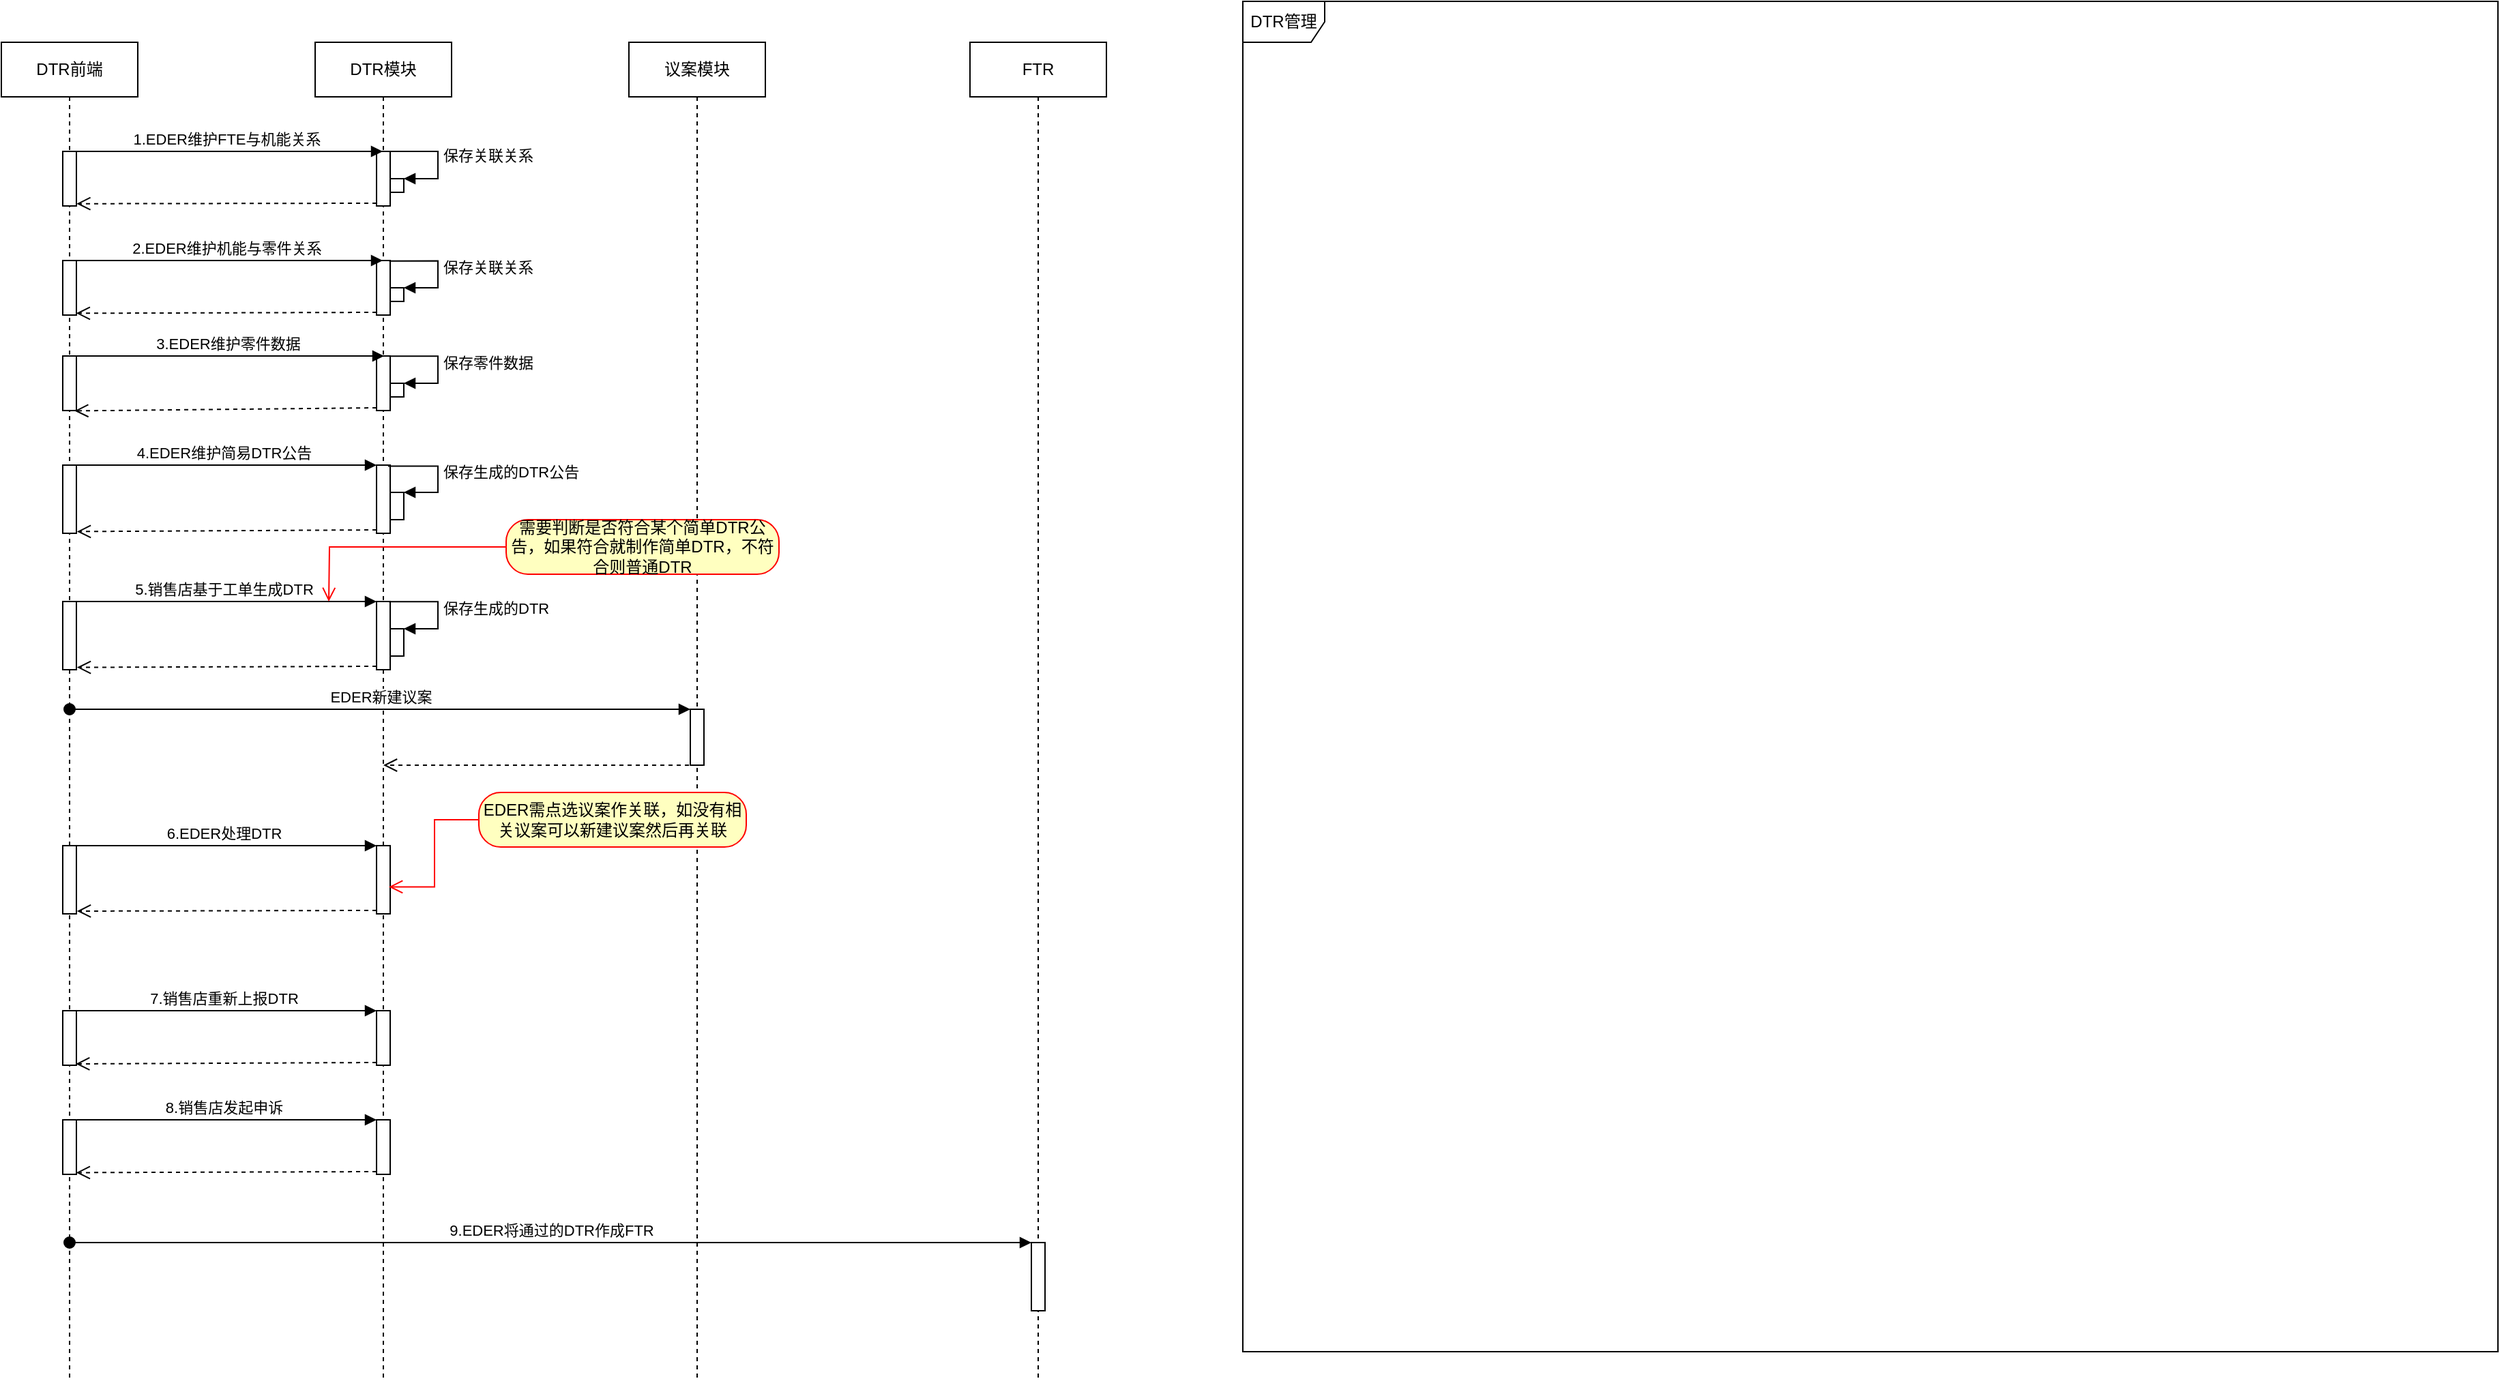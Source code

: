 <mxfile version="16.0.3" type="github">
  <diagram id="UXoUPtAeHOVSdncbpQZQ" name="Page-1">
    <mxGraphModel dx="568" dy="257" grid="1" gridSize="10" guides="1" tooltips="1" connect="1" arrows="1" fold="1" page="1" pageScale="1" pageWidth="827" pageHeight="1169" math="0" shadow="0">
      <root>
        <mxCell id="0" />
        <mxCell id="1" parent="0" />
        <mxCell id="PIPFyShP-Cy4KktQ9gSj-3" value="议案模块" style="shape=umlLifeline;perimeter=lifelinePerimeter;whiteSpace=wrap;html=1;container=1;collapsible=0;recursiveResize=0;outlineConnect=0;" parent="1" vertex="1">
          <mxGeometry x="510" y="580" width="100" height="980" as="geometry" />
        </mxCell>
        <mxCell id="0pjadvOdGxTtpfprGWlY-28" value="" style="html=1;points=[];perimeter=orthogonalPerimeter;" vertex="1" parent="PIPFyShP-Cy4KktQ9gSj-3">
          <mxGeometry x="45" y="489" width="10" height="41" as="geometry" />
        </mxCell>
        <mxCell id="PIPFyShP-Cy4KktQ9gSj-4" value="DTR模块" style="shape=umlLifeline;perimeter=lifelinePerimeter;whiteSpace=wrap;html=1;container=1;collapsible=0;recursiveResize=0;outlineConnect=0;" parent="1" vertex="1">
          <mxGeometry x="280" y="580" width="100" height="980" as="geometry" />
        </mxCell>
        <mxCell id="0pjadvOdGxTtpfprGWlY-1" value="" style="html=1;points=[];perimeter=orthogonalPerimeter;" vertex="1" parent="PIPFyShP-Cy4KktQ9gSj-4">
          <mxGeometry x="45" y="80" width="10" height="40" as="geometry" />
        </mxCell>
        <mxCell id="0pjadvOdGxTtpfprGWlY-5" value="" style="html=1;points=[];perimeter=orthogonalPerimeter;" vertex="1" parent="PIPFyShP-Cy4KktQ9gSj-4">
          <mxGeometry x="45" y="160" width="10" height="40" as="geometry" />
        </mxCell>
        <mxCell id="0pjadvOdGxTtpfprGWlY-6" value="2.EDER维护机能与零件关系" style="html=1;verticalAlign=bottom;endArrow=block;rounded=0;" edge="1" parent="PIPFyShP-Cy4KktQ9gSj-4">
          <mxGeometry relative="1" as="geometry">
            <mxPoint x="-180" y="160" as="sourcePoint" />
            <mxPoint x="49.5" y="160" as="targetPoint" />
          </mxGeometry>
        </mxCell>
        <mxCell id="0pjadvOdGxTtpfprGWlY-8" value="" style="html=1;points=[];perimeter=orthogonalPerimeter;" vertex="1" parent="PIPFyShP-Cy4KktQ9gSj-4">
          <mxGeometry x="45" y="230" width="10" height="40" as="geometry" />
        </mxCell>
        <mxCell id="0pjadvOdGxTtpfprGWlY-9" value="3.EDER维护零件数据" style="html=1;verticalAlign=bottom;endArrow=block;rounded=0;" edge="1" parent="PIPFyShP-Cy4KktQ9gSj-4">
          <mxGeometry relative="1" as="geometry">
            <mxPoint x="-179" y="230" as="sourcePoint" />
            <mxPoint x="50.5" y="230" as="targetPoint" />
          </mxGeometry>
        </mxCell>
        <mxCell id="0pjadvOdGxTtpfprGWlY-13" value="" style="html=1;points=[];perimeter=orthogonalPerimeter;" vertex="1" parent="PIPFyShP-Cy4KktQ9gSj-4">
          <mxGeometry x="45" y="310" width="10" height="50" as="geometry" />
        </mxCell>
        <mxCell id="0pjadvOdGxTtpfprGWlY-16" value="" style="html=1;points=[];perimeter=orthogonalPerimeter;" vertex="1" parent="PIPFyShP-Cy4KktQ9gSj-4">
          <mxGeometry x="45" y="410" width="10" height="50" as="geometry" />
        </mxCell>
        <mxCell id="0pjadvOdGxTtpfprGWlY-23" value="" style="html=1;points=[];perimeter=orthogonalPerimeter;" vertex="1" parent="PIPFyShP-Cy4KktQ9gSj-4">
          <mxGeometry x="45" y="589" width="10" height="50" as="geometry" />
        </mxCell>
        <mxCell id="0pjadvOdGxTtpfprGWlY-32" value="" style="html=1;points=[];perimeter=orthogonalPerimeter;" vertex="1" parent="PIPFyShP-Cy4KktQ9gSj-4">
          <mxGeometry x="45" y="710" width="10" height="40" as="geometry" />
        </mxCell>
        <mxCell id="0pjadvOdGxTtpfprGWlY-35" value="" style="html=1;points=[];perimeter=orthogonalPerimeter;" vertex="1" parent="PIPFyShP-Cy4KktQ9gSj-4">
          <mxGeometry x="45" y="790" width="10" height="40" as="geometry" />
        </mxCell>
        <mxCell id="0pjadvOdGxTtpfprGWlY-36" value="8.销售店发起申诉" style="html=1;verticalAlign=bottom;endArrow=block;entryX=0;entryY=0;rounded=0;" edge="1" parent="PIPFyShP-Cy4KktQ9gSj-4" target="0pjadvOdGxTtpfprGWlY-35">
          <mxGeometry relative="1" as="geometry">
            <mxPoint x="-180" y="790" as="sourcePoint" />
          </mxGeometry>
        </mxCell>
        <mxCell id="0pjadvOdGxTtpfprGWlY-43" value="" style="html=1;points=[];perimeter=orthogonalPerimeter;" vertex="1" parent="PIPFyShP-Cy4KktQ9gSj-4">
          <mxGeometry x="55" y="100" width="10" height="10" as="geometry" />
        </mxCell>
        <mxCell id="0pjadvOdGxTtpfprGWlY-44" value="保存关联关系" style="edgeStyle=orthogonalEdgeStyle;html=1;align=left;spacingLeft=2;endArrow=block;rounded=0;entryX=1;entryY=0;" edge="1" target="0pjadvOdGxTtpfprGWlY-43" parent="PIPFyShP-Cy4KktQ9gSj-4">
          <mxGeometry relative="1" as="geometry">
            <mxPoint x="50" y="80" as="sourcePoint" />
            <Array as="points">
              <mxPoint x="90" y="80" />
            </Array>
          </mxGeometry>
        </mxCell>
        <mxCell id="0pjadvOdGxTtpfprGWlY-46" value="" style="html=1;points=[];perimeter=orthogonalPerimeter;" vertex="1" parent="PIPFyShP-Cy4KktQ9gSj-4">
          <mxGeometry x="55" y="180" width="10" height="10" as="geometry" />
        </mxCell>
        <mxCell id="0pjadvOdGxTtpfprGWlY-47" value="保存关联关系" style="edgeStyle=orthogonalEdgeStyle;html=1;align=left;spacingLeft=2;endArrow=block;rounded=0;entryX=1;entryY=0;exitX=0.93;exitY=0.008;exitDx=0;exitDy=0;exitPerimeter=0;" edge="1" target="0pjadvOdGxTtpfprGWlY-46" parent="PIPFyShP-Cy4KktQ9gSj-4" source="0pjadvOdGxTtpfprGWlY-5">
          <mxGeometry relative="1" as="geometry">
            <mxPoint x="60" y="160" as="sourcePoint" />
            <Array as="points">
              <mxPoint x="90" y="160" />
              <mxPoint x="90" y="180" />
            </Array>
          </mxGeometry>
        </mxCell>
        <mxCell id="0pjadvOdGxTtpfprGWlY-48" value="" style="html=1;points=[];perimeter=orthogonalPerimeter;" vertex="1" parent="PIPFyShP-Cy4KktQ9gSj-4">
          <mxGeometry x="55" y="250" width="10" height="10" as="geometry" />
        </mxCell>
        <mxCell id="0pjadvOdGxTtpfprGWlY-49" value="保存零件数据" style="edgeStyle=orthogonalEdgeStyle;html=1;align=left;spacingLeft=2;endArrow=block;rounded=0;entryX=1;entryY=0;exitX=0.96;exitY=0.002;exitDx=0;exitDy=0;exitPerimeter=0;" edge="1" target="0pjadvOdGxTtpfprGWlY-48" parent="PIPFyShP-Cy4KktQ9gSj-4" source="0pjadvOdGxTtpfprGWlY-8">
          <mxGeometry relative="1" as="geometry">
            <mxPoint x="60" y="230" as="sourcePoint" />
            <Array as="points">
              <mxPoint x="90" y="230" />
              <mxPoint x="90" y="250" />
            </Array>
          </mxGeometry>
        </mxCell>
        <mxCell id="0pjadvOdGxTtpfprGWlY-50" value="" style="html=1;points=[];perimeter=orthogonalPerimeter;" vertex="1" parent="PIPFyShP-Cy4KktQ9gSj-4">
          <mxGeometry x="55" y="330" width="10" height="20" as="geometry" />
        </mxCell>
        <mxCell id="0pjadvOdGxTtpfprGWlY-51" value="保存生成的DTR公告" style="edgeStyle=orthogonalEdgeStyle;html=1;align=left;spacingLeft=2;endArrow=block;rounded=0;entryX=1;entryY=0;exitX=0.84;exitY=0.014;exitDx=0;exitDy=0;exitPerimeter=0;" edge="1" target="0pjadvOdGxTtpfprGWlY-50" parent="PIPFyShP-Cy4KktQ9gSj-4" source="0pjadvOdGxTtpfprGWlY-13">
          <mxGeometry relative="1" as="geometry">
            <mxPoint x="60" y="310" as="sourcePoint" />
            <Array as="points">
              <mxPoint x="90" y="311" />
              <mxPoint x="90" y="330" />
            </Array>
          </mxGeometry>
        </mxCell>
        <mxCell id="0pjadvOdGxTtpfprGWlY-61" value="" style="html=1;points=[];perimeter=orthogonalPerimeter;" vertex="1" parent="PIPFyShP-Cy4KktQ9gSj-4">
          <mxGeometry x="55" y="430" width="10" height="20" as="geometry" />
        </mxCell>
        <mxCell id="0pjadvOdGxTtpfprGWlY-62" value="保存生成的DTR" style="edgeStyle=orthogonalEdgeStyle;html=1;align=left;spacingLeft=2;endArrow=block;rounded=0;entryX=1;entryY=0;exitX=0.904;exitY=0.002;exitDx=0;exitDy=0;exitPerimeter=0;" edge="1" target="0pjadvOdGxTtpfprGWlY-61" parent="PIPFyShP-Cy4KktQ9gSj-4" source="0pjadvOdGxTtpfprGWlY-16">
          <mxGeometry relative="1" as="geometry">
            <mxPoint x="60" y="410" as="sourcePoint" />
            <Array as="points">
              <mxPoint x="90" y="410" />
              <mxPoint x="90" y="430" />
            </Array>
          </mxGeometry>
        </mxCell>
        <mxCell id="PIPFyShP-Cy4KktQ9gSj-5" value="DTR前端" style="shape=umlLifeline;perimeter=lifelinePerimeter;whiteSpace=wrap;html=1;container=1;collapsible=0;recursiveResize=0;outlineConnect=0;" parent="1" vertex="1">
          <mxGeometry x="50" y="580" width="100" height="980" as="geometry" />
        </mxCell>
        <mxCell id="0pjadvOdGxTtpfprGWlY-52" value="" style="html=1;points=[];perimeter=orthogonalPerimeter;" vertex="1" parent="PIPFyShP-Cy4KktQ9gSj-5">
          <mxGeometry x="45" y="80" width="10" height="40" as="geometry" />
        </mxCell>
        <mxCell id="0pjadvOdGxTtpfprGWlY-54" value="" style="html=1;points=[];perimeter=orthogonalPerimeter;" vertex="1" parent="PIPFyShP-Cy4KktQ9gSj-5">
          <mxGeometry x="45" y="160" width="10" height="40" as="geometry" />
        </mxCell>
        <mxCell id="0pjadvOdGxTtpfprGWlY-55" value="" style="html=1;points=[];perimeter=orthogonalPerimeter;" vertex="1" parent="PIPFyShP-Cy4KktQ9gSj-5">
          <mxGeometry x="45" y="230" width="10" height="40" as="geometry" />
        </mxCell>
        <mxCell id="0pjadvOdGxTtpfprGWlY-56" value="" style="html=1;points=[];perimeter=orthogonalPerimeter;" vertex="1" parent="PIPFyShP-Cy4KktQ9gSj-5">
          <mxGeometry x="45" y="310" width="10" height="50" as="geometry" />
        </mxCell>
        <mxCell id="0pjadvOdGxTtpfprGWlY-57" value="" style="html=1;points=[];perimeter=orthogonalPerimeter;" vertex="1" parent="PIPFyShP-Cy4KktQ9gSj-5">
          <mxGeometry x="45" y="410" width="10" height="50" as="geometry" />
        </mxCell>
        <mxCell id="0pjadvOdGxTtpfprGWlY-58" value="" style="html=1;points=[];perimeter=orthogonalPerimeter;" vertex="1" parent="PIPFyShP-Cy4KktQ9gSj-5">
          <mxGeometry x="45" y="589" width="10" height="50" as="geometry" />
        </mxCell>
        <mxCell id="0pjadvOdGxTtpfprGWlY-59" value="" style="html=1;points=[];perimeter=orthogonalPerimeter;" vertex="1" parent="PIPFyShP-Cy4KktQ9gSj-5">
          <mxGeometry x="45" y="710" width="10" height="40" as="geometry" />
        </mxCell>
        <mxCell id="0pjadvOdGxTtpfprGWlY-60" value="" style="html=1;points=[];perimeter=orthogonalPerimeter;" vertex="1" parent="PIPFyShP-Cy4KktQ9gSj-5">
          <mxGeometry x="45" y="790" width="10" height="40" as="geometry" />
        </mxCell>
        <mxCell id="PIPFyShP-Cy4KktQ9gSj-6" value="FTR" style="shape=umlLifeline;perimeter=lifelinePerimeter;whiteSpace=wrap;html=1;container=1;collapsible=0;recursiveResize=0;outlineConnect=0;" parent="1" vertex="1">
          <mxGeometry x="760" y="580" width="100" height="980" as="geometry" />
        </mxCell>
        <mxCell id="0pjadvOdGxTtpfprGWlY-39" value="" style="html=1;points=[];perimeter=orthogonalPerimeter;" vertex="1" parent="PIPFyShP-Cy4KktQ9gSj-6">
          <mxGeometry x="45" y="880" width="10" height="50" as="geometry" />
        </mxCell>
        <mxCell id="0pjadvOdGxTtpfprGWlY-2" value="1.EDER维护FTE与机能关系" style="html=1;verticalAlign=bottom;endArrow=block;rounded=0;" edge="1" target="PIPFyShP-Cy4KktQ9gSj-4" parent="1">
          <mxGeometry relative="1" as="geometry">
            <mxPoint x="100" y="660" as="sourcePoint" />
          </mxGeometry>
        </mxCell>
        <mxCell id="0pjadvOdGxTtpfprGWlY-3" value="" style="html=1;verticalAlign=bottom;endArrow=open;dashed=1;endSize=8;exitX=0;exitY=0.95;rounded=0;entryX=1.017;entryY=0.959;entryDx=0;entryDy=0;entryPerimeter=0;" edge="1" source="0pjadvOdGxTtpfprGWlY-1" parent="1" target="0pjadvOdGxTtpfprGWlY-52">
          <mxGeometry relative="1" as="geometry">
            <mxPoint x="110" y="698" as="targetPoint" />
          </mxGeometry>
        </mxCell>
        <mxCell id="0pjadvOdGxTtpfprGWlY-14" value="4.EDER维护简易DTR公告" style="html=1;verticalAlign=bottom;endArrow=block;entryX=0;entryY=0;rounded=0;" edge="1" target="0pjadvOdGxTtpfprGWlY-13" parent="1" source="PIPFyShP-Cy4KktQ9gSj-5">
          <mxGeometry relative="1" as="geometry">
            <mxPoint x="100" y="930" as="sourcePoint" />
          </mxGeometry>
        </mxCell>
        <mxCell id="0pjadvOdGxTtpfprGWlY-15" value="" style="html=1;verticalAlign=bottom;endArrow=open;dashed=1;endSize=8;exitX=0;exitY=0.95;rounded=0;entryX=1.047;entryY=0.974;entryDx=0;entryDy=0;entryPerimeter=0;" edge="1" source="0pjadvOdGxTtpfprGWlY-13" parent="1" target="0pjadvOdGxTtpfprGWlY-56">
          <mxGeometry relative="1" as="geometry">
            <mxPoint x="120" y="938" as="targetPoint" />
          </mxGeometry>
        </mxCell>
        <mxCell id="0pjadvOdGxTtpfprGWlY-17" value="5.销售店基于工单生成DTR" style="html=1;verticalAlign=bottom;endArrow=block;entryX=0;entryY=0;rounded=0;" edge="1" target="0pjadvOdGxTtpfprGWlY-16" parent="1">
          <mxGeometry relative="1" as="geometry">
            <mxPoint x="100" y="990" as="sourcePoint" />
          </mxGeometry>
        </mxCell>
        <mxCell id="0pjadvOdGxTtpfprGWlY-18" value="" style="html=1;verticalAlign=bottom;endArrow=open;dashed=1;endSize=8;exitX=0;exitY=0.95;rounded=0;entryX=1.047;entryY=0.966;entryDx=0;entryDy=0;entryPerimeter=0;" edge="1" source="0pjadvOdGxTtpfprGWlY-16" parent="1" target="0pjadvOdGxTtpfprGWlY-57">
          <mxGeometry relative="1" as="geometry">
            <mxPoint x="120" y="1038" as="targetPoint" />
          </mxGeometry>
        </mxCell>
        <mxCell id="0pjadvOdGxTtpfprGWlY-21" value="需要判断是否符合某个简单DTR公告，如果符合就制作简单DTR，不符合则普通DTR" style="rounded=1;whiteSpace=wrap;html=1;arcSize=40;fontColor=#000000;fillColor=#ffffc0;strokeColor=#ff0000;" vertex="1" parent="1">
          <mxGeometry x="420" y="930" width="200" height="40" as="geometry" />
        </mxCell>
        <mxCell id="0pjadvOdGxTtpfprGWlY-22" value="" style="edgeStyle=orthogonalEdgeStyle;html=1;verticalAlign=bottom;endArrow=open;endSize=8;strokeColor=#ff0000;rounded=0;" edge="1" source="0pjadvOdGxTtpfprGWlY-21" parent="1">
          <mxGeometry relative="1" as="geometry">
            <mxPoint x="290" y="990" as="targetPoint" />
          </mxGeometry>
        </mxCell>
        <mxCell id="0pjadvOdGxTtpfprGWlY-24" value="6.EDER处理DTR" style="html=1;verticalAlign=bottom;endArrow=block;entryX=0;entryY=0;rounded=0;" edge="1" target="0pjadvOdGxTtpfprGWlY-23" parent="1">
          <mxGeometry relative="1" as="geometry">
            <mxPoint x="99.5" y="1169" as="sourcePoint" />
          </mxGeometry>
        </mxCell>
        <mxCell id="0pjadvOdGxTtpfprGWlY-25" value="" style="html=1;verticalAlign=bottom;endArrow=open;dashed=1;endSize=8;exitX=0;exitY=0.95;rounded=0;entryX=1.047;entryY=0.96;entryDx=0;entryDy=0;entryPerimeter=0;" edge="1" source="0pjadvOdGxTtpfprGWlY-23" parent="1" target="0pjadvOdGxTtpfprGWlY-58">
          <mxGeometry relative="1" as="geometry">
            <mxPoint x="99.5" y="1216.5" as="targetPoint" />
          </mxGeometry>
        </mxCell>
        <mxCell id="0pjadvOdGxTtpfprGWlY-29" value="EDER新建议案" style="html=1;verticalAlign=bottom;startArrow=oval;endArrow=block;startSize=8;rounded=0;" edge="1" target="0pjadvOdGxTtpfprGWlY-28" parent="1">
          <mxGeometry relative="1" as="geometry">
            <mxPoint x="100" y="1069" as="sourcePoint" />
            <Array as="points">
              <mxPoint x="510" y="1069" />
            </Array>
          </mxGeometry>
        </mxCell>
        <mxCell id="0pjadvOdGxTtpfprGWlY-30" value="EDER需点选议案作关联，如没有相关议案可以新建议案然后再关联" style="rounded=1;whiteSpace=wrap;html=1;arcSize=40;fontColor=#000000;fillColor=#ffffc0;strokeColor=#ff0000;" vertex="1" parent="1">
          <mxGeometry x="400" y="1130" width="196" height="40" as="geometry" />
        </mxCell>
        <mxCell id="0pjadvOdGxTtpfprGWlY-31" value="" style="edgeStyle=orthogonalEdgeStyle;html=1;verticalAlign=bottom;endArrow=open;endSize=8;strokeColor=#ff0000;rounded=0;entryX=0.904;entryY=0.604;entryDx=0;entryDy=0;entryPerimeter=0;" edge="1" source="0pjadvOdGxTtpfprGWlY-30" parent="1" target="0pjadvOdGxTtpfprGWlY-23">
          <mxGeometry relative="1" as="geometry">
            <mxPoint x="400" y="1195" as="targetPoint" />
          </mxGeometry>
        </mxCell>
        <mxCell id="0pjadvOdGxTtpfprGWlY-33" value="7.销售店重新上报DTR" style="html=1;verticalAlign=bottom;endArrow=block;entryX=0;entryY=0;rounded=0;" edge="1" target="0pjadvOdGxTtpfprGWlY-32" parent="1">
          <mxGeometry relative="1" as="geometry">
            <mxPoint x="100" y="1290" as="sourcePoint" />
          </mxGeometry>
        </mxCell>
        <mxCell id="0pjadvOdGxTtpfprGWlY-34" value="" style="html=1;verticalAlign=bottom;endArrow=open;dashed=1;endSize=8;exitX=0;exitY=0.95;rounded=0;entryX=0.957;entryY=0.975;entryDx=0;entryDy=0;entryPerimeter=0;" edge="1" source="0pjadvOdGxTtpfprGWlY-32" parent="1" target="0pjadvOdGxTtpfprGWlY-59">
          <mxGeometry relative="1" as="geometry">
            <mxPoint x="100" y="1366" as="targetPoint" />
          </mxGeometry>
        </mxCell>
        <mxCell id="0pjadvOdGxTtpfprGWlY-38" value="" style="html=1;verticalAlign=bottom;endArrow=open;dashed=1;endSize=8;rounded=0;exitX=0.5;exitY=1;exitDx=0;exitDy=0;exitPerimeter=0;" edge="1" parent="1" source="0pjadvOdGxTtpfprGWlY-28">
          <mxGeometry relative="1" as="geometry">
            <mxPoint x="560" y="1120" as="sourcePoint" />
            <mxPoint x="330" y="1110" as="targetPoint" />
          </mxGeometry>
        </mxCell>
        <mxCell id="0pjadvOdGxTtpfprGWlY-40" value="9.EDER将通过的DTR作成FTR" style="html=1;verticalAlign=bottom;startArrow=oval;endArrow=block;startSize=8;rounded=0;" edge="1" target="0pjadvOdGxTtpfprGWlY-39" parent="1">
          <mxGeometry relative="1" as="geometry">
            <mxPoint x="100" y="1460" as="sourcePoint" />
          </mxGeometry>
        </mxCell>
        <mxCell id="0pjadvOdGxTtpfprGWlY-41" value="DTR管理" style="shape=umlFrame;whiteSpace=wrap;html=1;" vertex="1" parent="1">
          <mxGeometry x="960" y="550" width="920" height="990" as="geometry" />
        </mxCell>
        <mxCell id="0pjadvOdGxTtpfprGWlY-7" value="" style="html=1;verticalAlign=bottom;endArrow=open;dashed=1;endSize=8;exitX=0;exitY=0.95;rounded=0;entryX=0.987;entryY=0.967;entryDx=0;entryDy=0;entryPerimeter=0;" edge="1" parent="1" source="0pjadvOdGxTtpfprGWlY-5" target="0pjadvOdGxTtpfprGWlY-54">
          <mxGeometry relative="1" as="geometry">
            <mxPoint x="99.5" y="778" as="targetPoint" />
          </mxGeometry>
        </mxCell>
        <mxCell id="0pjadvOdGxTtpfprGWlY-10" value="" style="html=1;verticalAlign=bottom;endArrow=open;dashed=1;endSize=8;exitX=0;exitY=0.95;rounded=0;entryX=0.866;entryY=1.006;entryDx=0;entryDy=0;entryPerimeter=0;" edge="1" parent="1" source="0pjadvOdGxTtpfprGWlY-8" target="0pjadvOdGxTtpfprGWlY-55">
          <mxGeometry relative="1" as="geometry">
            <mxPoint x="99.5" y="848" as="targetPoint" />
          </mxGeometry>
        </mxCell>
        <mxCell id="0pjadvOdGxTtpfprGWlY-37" value="" style="html=1;verticalAlign=bottom;endArrow=open;dashed=1;endSize=8;exitX=0;exitY=0.95;rounded=0;entryX=0.987;entryY=0.968;entryDx=0;entryDy=0;entryPerimeter=0;" edge="1" parent="1" source="0pjadvOdGxTtpfprGWlY-35" target="0pjadvOdGxTtpfprGWlY-60">
          <mxGeometry relative="1" as="geometry">
            <mxPoint x="99.5" y="1408" as="targetPoint" />
          </mxGeometry>
        </mxCell>
      </root>
    </mxGraphModel>
  </diagram>
</mxfile>
